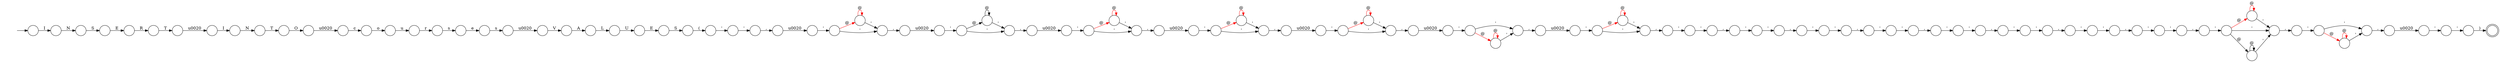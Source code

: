 digraph Automaton {
  rankdir = LR;
  0 [shape=circle,label=""];
  0 -> 58 [label="\u0020"]
  1 [shape=circle,label=""];
  1 -> 99 [label="@",color=red]
  1 -> 94 [label="'"]
  2 [shape=circle,label=""];
  2 -> 70 [label="'"]
  3 [shape=circle,label=""];
  3 -> 6 [label="@",color=red]
  3 -> 87 [label="'"]
  4 [shape=circle,label=""];
  4 -> 84 [label="("]
  5 [shape=circle,label=""];
  5 -> 16 [label="u"]
  6 [shape=circle,label=""];
  6 -> 6 [label="@",color=red]
  6 -> 87 [label="'"]
  7 [shape=circle,label=""];
  7 -> 96 [label="E"]
  8 [shape=circle,label=""];
  8 -> 80 [label="'"]
  9 [shape=circle,label=""];
  9 -> 9 [label="@",color=red]
  9 -> 59 [label="'"]
  10 [shape=circle,label=""];
  10 -> 10 [label="@",color=red]
  10 -> 25 [label="'"]
  11 [shape=circle,label=""];
  11 -> 81 [label="O"]
  12 [shape=circle,label=""];
  12 -> 85 [label="s"]
  13 [shape=circle,label=""];
  13 -> 39 [label="'"]
  14 [shape=circle,label=""];
  14 -> 13 [label=","]
  15 [shape=doublecircle,label=""];
  16 [shape=circle,label=""];
  16 -> 34 [label="r"]
  17 [shape=circle,label=""];
  17 -> 49 [label="'"]
  18 [shape=circle,label=""];
  18 -> 91 [label=","]
  19 [shape=circle,label=""];
  19 -> 92 [label="'"]
  20 [shape=circle,label=""];
  20 -> 48 [label="'"]
  21 [shape=circle,label=""];
  21 -> 2 [label="\u0020"]
  22 [shape=circle,label=""];
  22 -> 54 [label=","]
  23 [shape=circle,label=""];
  23 -> 62 [label="S"]
  24 [shape=circle,label=""];
  24 -> 24 [label="@",color=red]
  24 -> 36 [label="'"]
  25 [shape=circle,label=""];
  25 -> 63 [label=","]
  26 [shape=circle,label=""];
  26 -> 100 [label="\u0020"]
  27 [shape=circle,label=""];
  27 -> 29 [label=","]
  28 [shape=circle,label=""];
  28 -> 51 [label="'"]
  29 [shape=circle,label=""];
  29 -> 53 [label="\u0020"]
  30 [shape=circle,label=""];
  30 -> 30 [label="@",color=red]
  30 -> 18 [label="'"]
  31 [shape=circle,label=""];
  initial [shape=plaintext,label=""];
  initial -> 31
  31 -> 82 [label="I"]
  32 [shape=circle,label=""];
  32 -> 98 [label="\u0020"]
  33 [shape=circle,label=""];
  33 -> 71 [label=","]
  34 [shape=circle,label=""];
  34 -> 74 [label="s"]
  35 [shape=circle,label=""];
  35 -> 41 [label="L"]
  36 [shape=circle,label=""];
  36 -> 26 [label=","]
  37 [shape=circle,label=""];
  37 -> 56 [label="'"]
  38 [shape=circle,label=""];
  38 -> 66 [label="\u0020"]
  39 [shape=circle,label=""];
  39 -> 102 [label="'"]
  40 [shape=circle,label=""];
  40 -> 89 [label=","]
  41 [shape=circle,label=""];
  41 -> 7 [label="U"]
  42 [shape=circle,label=""];
  42 -> 42 [label="@"]
  42 -> 52 [label="'"]
  43 [shape=circle,label=""];
  43 -> 46 [label="\u0020"]
  44 [shape=circle,label=""];
  44 -> 42 [label="@"]
  44 -> 52 [label="'"]
  45 [shape=circle,label=""];
  45 -> 45 [label="@"]
  45 -> 25 [label="'"]
  46 [shape=circle,label=""];
  46 -> 1 [label="'"]
  47 [shape=circle,label=""];
  47 -> 69 [label="'"]
  48 [shape=circle,label=""];
  48 -> 17 [label=","]
  49 [shape=circle,label=""];
  49 -> 40 [label="'"]
  50 [shape=circle,label=""];
  50 -> 83 [label="'"]
  51 [shape=circle,label=""];
  51 -> 72 [label="@",color=red]
  51 -> 61 [label="'"]
  52 [shape=circle,label=""];
  52 -> 32 [label=","]
  53 [shape=circle,label=""];
  53 -> 3 [label="'"]
  54 [shape=circle,label=""];
  54 -> 20 [label="'"]
  55 [shape=circle,label=""];
  55 -> 35 [label="A"]
  56 [shape=circle,label=""];
  56 -> 33 [label="'"]
  57 [shape=circle,label=""];
  57 -> 30 [label="@",color=red]
  57 -> 18 [label="'"]
  58 [shape=circle,label=""];
  58 -> 64 [label="'"]
  59 [shape=circle,label=""];
  59 -> 43 [label=","]
  60 [shape=circle,label=""];
  60 -> 75 [label="R"]
  61 [shape=circle,label=""];
  61 -> 21 [label=","]
  62 [shape=circle,label=""];
  62 -> 60 [label="E"]
  63 [shape=circle,label=""];
  63 -> 57 [label="'"]
  64 [shape=circle,label=""];
  64 -> 24 [label="@",color=red]
  64 -> 36 [label="'"]
  65 [shape=circle,label=""];
  65 -> 65 [label="@",color=red]
  65 -> 27 [label="'"]
  66 [shape=circle,label=""];
  66 -> 79 [label="I"]
  67 [shape=circle,label=""];
  67 -> 88 [label="'"]
  68 [shape=circle,label=""];
  68 -> 8 [label=","]
  69 [shape=circle,label=""];
  69 -> 14 [label="'"]
  70 [shape=circle,label=""];
  70 -> 65 [label="@",color=red]
  70 -> 27 [label="'"]
  71 [shape=circle,label=""];
  71 -> 93 [label="'"]
  72 [shape=circle,label=""];
  72 -> 72 [label="@",color=red]
  72 -> 61 [label="'"]
  73 [shape=circle,label=""];
  73 -> 9 [label="@",color=red]
  73 -> 59 [label="'"]
  74 [shape=circle,label=""];
  74 -> 12 [label="e"]
  75 [shape=circle,label=""];
  75 -> 38 [label="T"]
  76 [shape=circle,label=""];
  76 -> 101 [label="c"]
  77 [shape=circle,label=""];
  77 -> 68 [label="'"]
  78 [shape=circle,label=""];
  78 -> 19 [label="'"]
  79 [shape=circle,label=""];
  79 -> 97 [label="N"]
  80 [shape=circle,label=""];
  80 -> 45 [label="@"]
  80 -> 10 [label="@",color=red]
  80 -> 25 [label="'"]
  81 [shape=circle,label=""];
  81 -> 76 [label="\u0020"]
  82 [shape=circle,label=""];
  82 -> 23 [label="N"]
  83 [shape=circle,label=""];
  83 -> 22 [label="'"]
  84 [shape=circle,label=""];
  84 -> 67 [label="'"]
  85 [shape=circle,label=""];
  85 -> 90 [label="\u0020"]
  86 [shape=circle,label=""];
  86 -> 47 [label=","]
  87 [shape=circle,label=""];
  87 -> 37 [label=","]
  88 [shape=circle,label=""];
  88 -> 0 [label=","]
  89 [shape=circle,label=""];
  89 -> 77 [label="'"]
  90 [shape=circle,label=""];
  90 -> 55 [label="V"]
  91 [shape=circle,label=""];
  91 -> 78 [label="\u0020"]
  92 [shape=circle,label=""];
  92 -> 15 [label=")"]
  93 [shape=circle,label=""];
  93 -> 86 [label="'"]
  94 [shape=circle,label=""];
  94 -> 95 [label=","]
  95 [shape=circle,label=""];
  95 -> 28 [label="\u0020"]
  96 [shape=circle,label=""];
  96 -> 4 [label="S"]
  97 [shape=circle,label=""];
  97 -> 11 [label="T"]
  98 [shape=circle,label=""];
  98 -> 73 [label="'"]
  99 [shape=circle,label=""];
  99 -> 99 [label="@",color=red]
  99 -> 94 [label="'"]
  100 [shape=circle,label=""];
  100 -> 44 [label="'"]
  101 [shape=circle,label=""];
  101 -> 5 [label="o"]
  102 [shape=circle,label=""];
  102 -> 50 [label=","]
}
